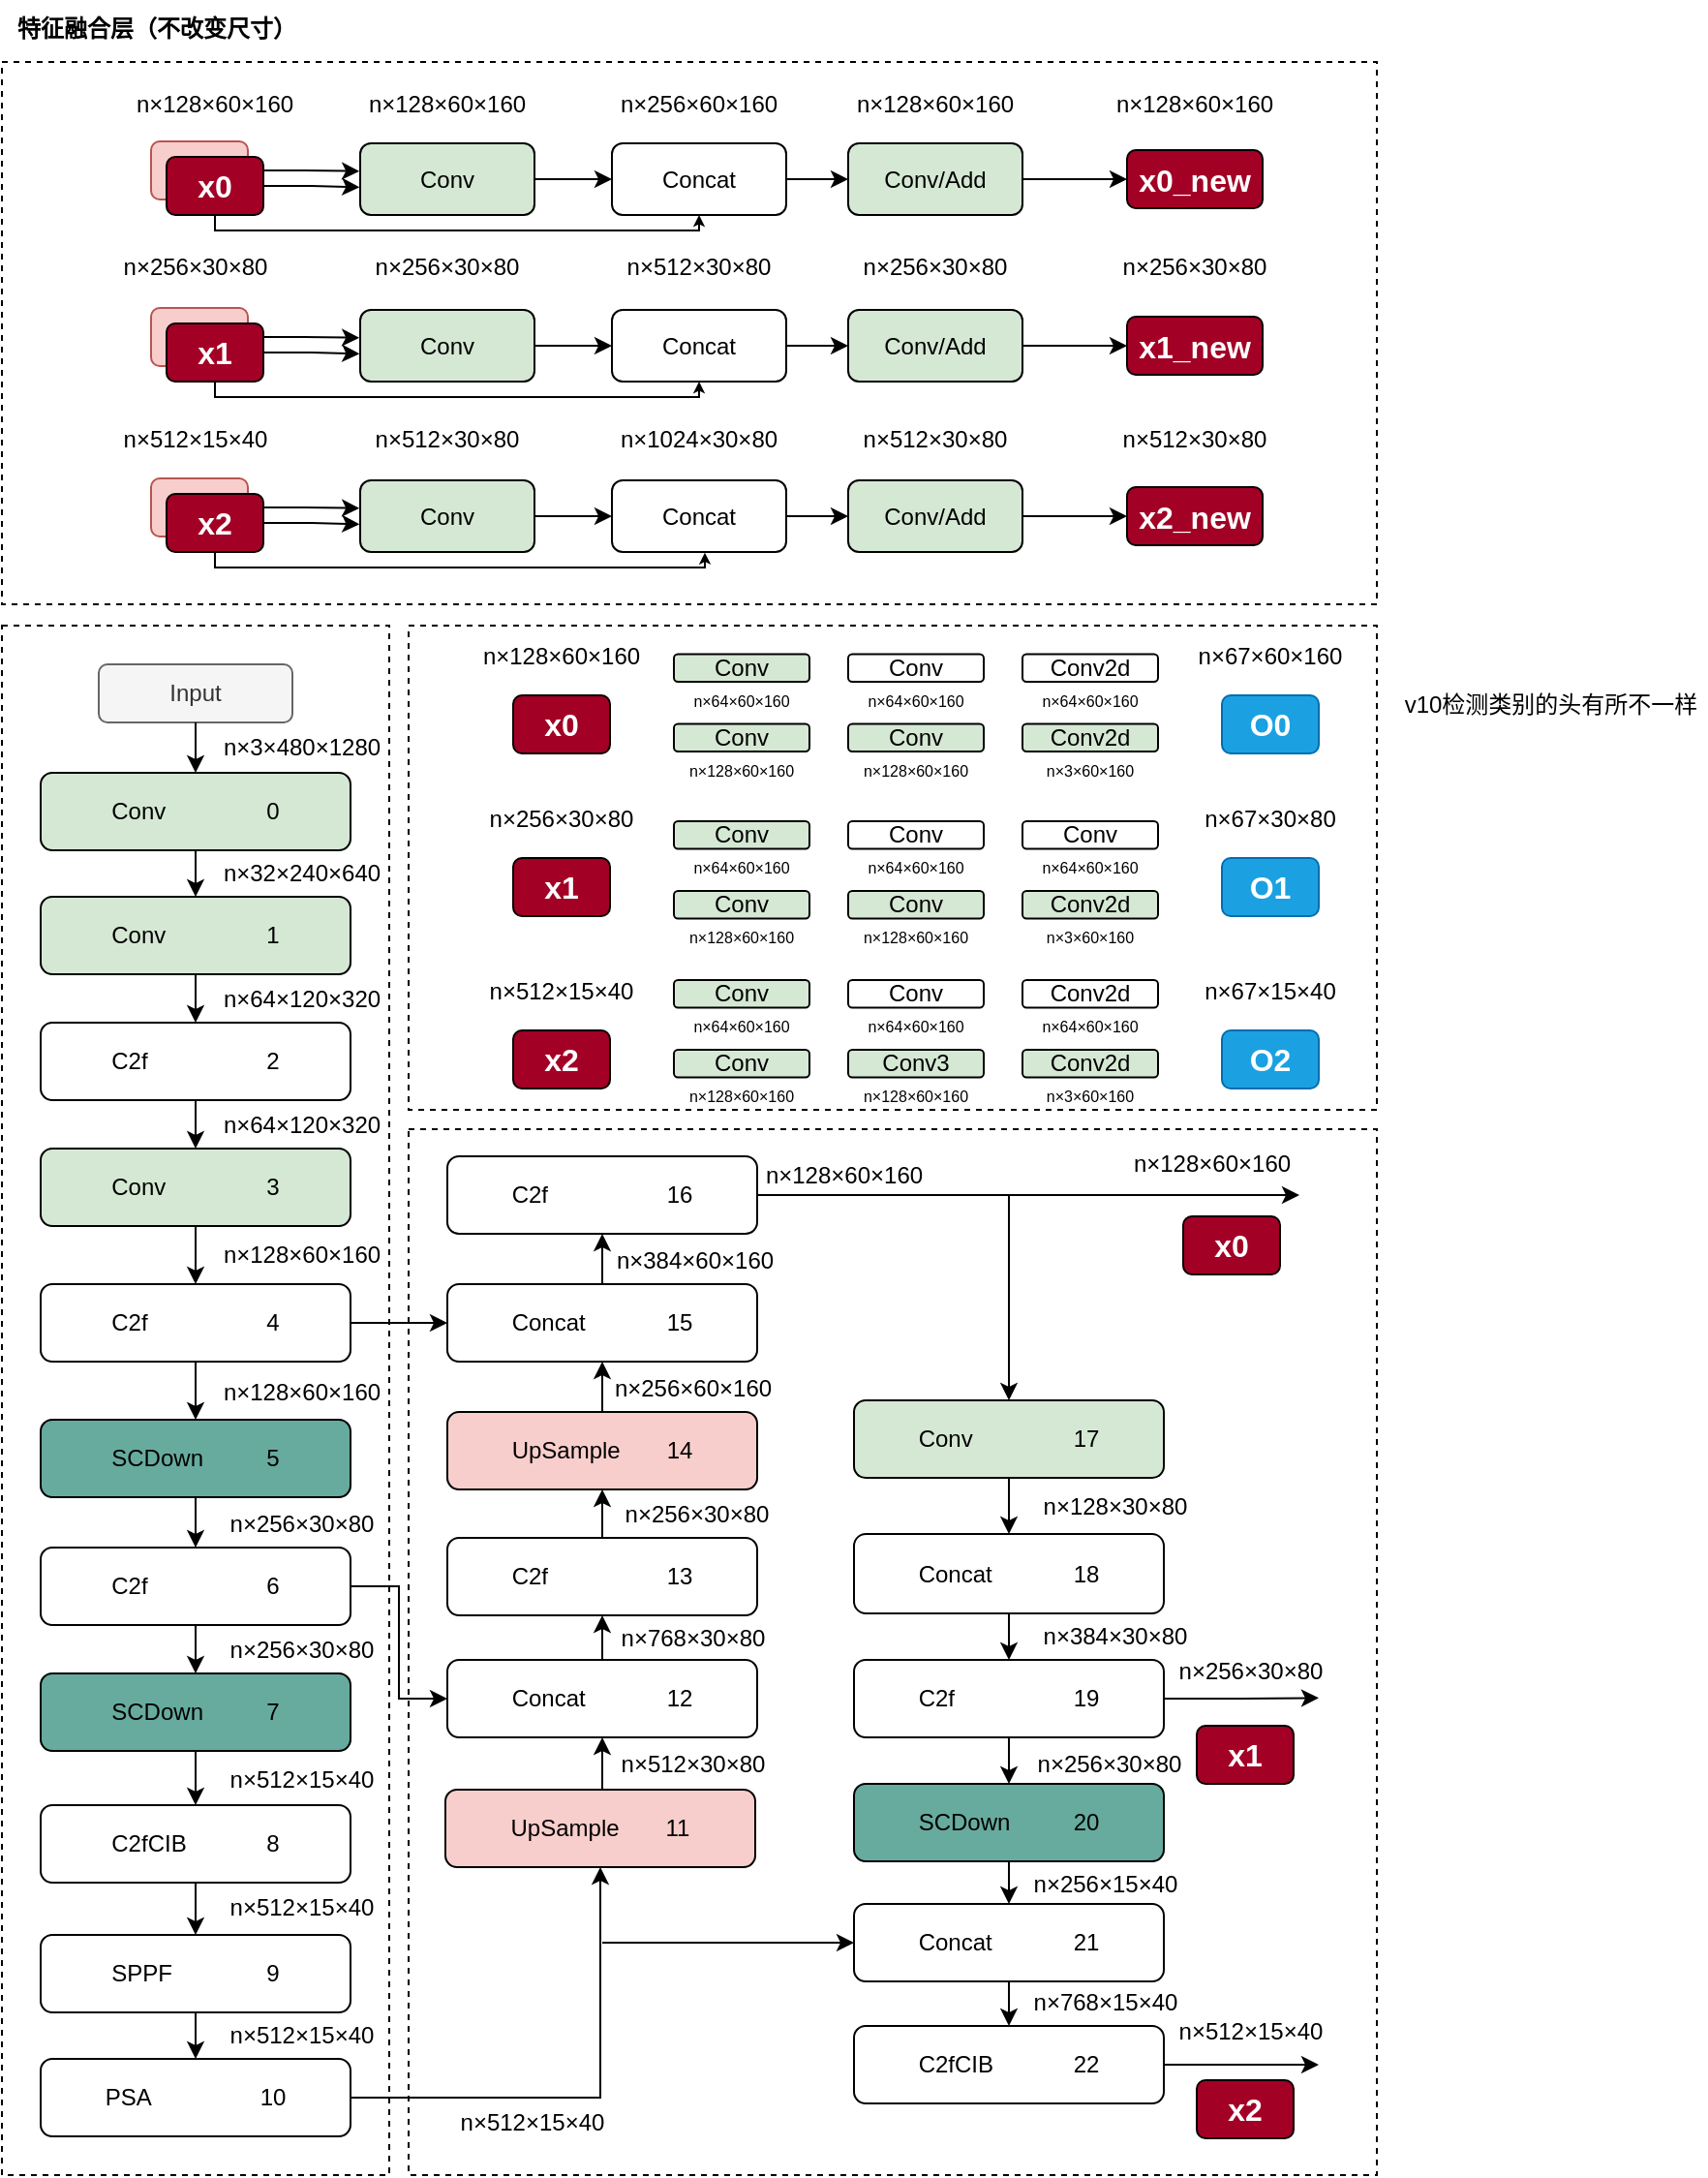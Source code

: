 <mxfile version="24.7.1" type="github">
  <diagram name="第 1 页" id="5r2KXyo5y4oEEhp4YL8M">
    <mxGraphModel dx="893" dy="874" grid="1" gridSize="10" guides="1" tooltips="1" connect="1" arrows="1" fold="1" page="0" pageScale="1" pageWidth="827" pageHeight="1169" math="0" shadow="0">
      <root>
        <mxCell id="0" />
        <mxCell id="1" parent="0" />
        <mxCell id="UFTgc7erwkiUBQOWYtQ9-176" value="" style="rounded=0;whiteSpace=wrap;html=1;dashed=1;movable=0;resizable=0;rotatable=0;deletable=0;editable=0;locked=1;connectable=0;" vertex="1" parent="1">
          <mxGeometry x="30" y="-221" width="710" height="280" as="geometry" />
        </mxCell>
        <mxCell id="UFTgc7erwkiUBQOWYtQ9-164" value="" style="rounded=0;whiteSpace=wrap;html=1;dashed=1;movable=1;resizable=1;rotatable=1;deletable=1;editable=1;locked=0;connectable=1;" vertex="1" parent="1">
          <mxGeometry x="240" y="330" width="500" height="540" as="geometry" />
        </mxCell>
        <mxCell id="UFTgc7erwkiUBQOWYtQ9-163" value="" style="rounded=0;whiteSpace=wrap;html=1;dashed=1;movable=1;resizable=1;rotatable=1;deletable=1;editable=1;locked=0;connectable=1;" vertex="1" parent="1">
          <mxGeometry x="30" y="70" width="200" height="800" as="geometry" />
        </mxCell>
        <mxCell id="UFTgc7erwkiUBQOWYtQ9-107" value="" style="rounded=0;whiteSpace=wrap;html=1;dashed=1;movable=1;resizable=1;rotatable=1;deletable=1;editable=1;locked=0;connectable=1;" vertex="1" parent="1">
          <mxGeometry x="240" y="70" width="500" height="250" as="geometry" />
        </mxCell>
        <mxCell id="UFTgc7erwkiUBQOWYtQ9-1" value="Conv&lt;span style=&quot;white-space: pre;&quot;&gt;&#x9;&lt;/span&gt;&lt;span style=&quot;white-space: pre;&quot;&gt;&#x9;&lt;/span&gt;0" style="rounded=1;whiteSpace=wrap;html=1;fillColor=#d5e8d4;strokeColor=#000000;fontFamily=Helvetica;" vertex="1" parent="1">
          <mxGeometry x="50" y="146" width="160" height="40" as="geometry" />
        </mxCell>
        <mxCell id="UFTgc7erwkiUBQOWYtQ9-2" value="Conv&lt;span style=&quot;white-space: pre;&quot;&gt;&#x9;&lt;/span&gt;&lt;span style=&quot;white-space: pre;&quot;&gt;&#x9;&lt;/span&gt;1" style="rounded=1;whiteSpace=wrap;html=1;fillColor=#d5e8d4;strokeColor=#000000;fontFamily=Helvetica;" vertex="1" parent="1">
          <mxGeometry x="50" y="210" width="160" height="40" as="geometry" />
        </mxCell>
        <mxCell id="UFTgc7erwkiUBQOWYtQ9-3" value="C2f&lt;span style=&quot;white-space: pre;&quot;&gt;&#x9;&lt;/span&gt;&lt;span style=&quot;white-space: pre;&quot;&gt;&#x9;&lt;/span&gt;&lt;span style=&quot;white-space: pre;&quot;&gt;&#x9;&lt;/span&gt;2" style="rounded=1;whiteSpace=wrap;html=1;fontFamily=Helvetica;" vertex="1" parent="1">
          <mxGeometry x="50" y="275" width="160" height="40" as="geometry" />
        </mxCell>
        <mxCell id="UFTgc7erwkiUBQOWYtQ9-4" value="" style="endArrow=classic;html=1;rounded=0;exitX=0.5;exitY=1;exitDx=0;exitDy=0;entryX=0.5;entryY=0;entryDx=0;entryDy=0;fontFamily=Helvetica;" edge="1" parent="1" source="UFTgc7erwkiUBQOWYtQ9-1" target="UFTgc7erwkiUBQOWYtQ9-2">
          <mxGeometry width="50" height="50" relative="1" as="geometry">
            <mxPoint x="300" y="280" as="sourcePoint" />
            <mxPoint x="350" y="230" as="targetPoint" />
          </mxGeometry>
        </mxCell>
        <mxCell id="UFTgc7erwkiUBQOWYtQ9-5" value="" style="endArrow=classic;html=1;rounded=0;exitX=0.5;exitY=1;exitDx=0;exitDy=0;entryX=0.5;entryY=0;entryDx=0;entryDy=0;fontFamily=Helvetica;" edge="1" parent="1" source="UFTgc7erwkiUBQOWYtQ9-2" target="UFTgc7erwkiUBQOWYtQ9-3">
          <mxGeometry width="50" height="50" relative="1" as="geometry">
            <mxPoint x="129.76" y="280" as="sourcePoint" />
            <mxPoint x="150" y="300" as="targetPoint" />
          </mxGeometry>
        </mxCell>
        <mxCell id="UFTgc7erwkiUBQOWYtQ9-7" value="n×32×240×640" style="text;html=1;align=center;verticalAlign=middle;whiteSpace=wrap;rounded=0;fontFamily=Helvetica;" vertex="1" parent="1">
          <mxGeometry x="140" y="188" width="90" height="20" as="geometry" />
        </mxCell>
        <mxCell id="UFTgc7erwkiUBQOWYtQ9-8" value="n×64×120×320" style="text;html=1;align=center;verticalAlign=middle;whiteSpace=wrap;rounded=0;fontFamily=Helvetica;" vertex="1" parent="1">
          <mxGeometry x="140" y="253" width="90" height="20" as="geometry" />
        </mxCell>
        <mxCell id="UFTgc7erwkiUBQOWYtQ9-9" value="n×3×480×1280" style="text;html=1;align=center;verticalAlign=middle;whiteSpace=wrap;rounded=0;fontFamily=Helvetica;" vertex="1" parent="1">
          <mxGeometry x="140" y="123" width="90" height="20" as="geometry" />
        </mxCell>
        <mxCell id="UFTgc7erwkiUBQOWYtQ9-10" value="Input" style="rounded=1;whiteSpace=wrap;html=1;fontFamily=Helvetica;fillColor=#f5f5f5;fontColor=#333333;strokeColor=#666666;" vertex="1" parent="1">
          <mxGeometry x="80" y="90" width="100" height="30" as="geometry" />
        </mxCell>
        <mxCell id="UFTgc7erwkiUBQOWYtQ9-11" value="" style="endArrow=classic;html=1;rounded=0;exitX=0.5;exitY=1;exitDx=0;exitDy=0;entryX=0.5;entryY=0;entryDx=0;entryDy=0;fontFamily=Helvetica;" edge="1" parent="1" source="UFTgc7erwkiUBQOWYtQ9-10" target="UFTgc7erwkiUBQOWYtQ9-1">
          <mxGeometry width="50" height="50" relative="1" as="geometry">
            <mxPoint x="49.43" y="100" as="sourcePoint" />
            <mxPoint x="49.43" y="140" as="targetPoint" />
          </mxGeometry>
        </mxCell>
        <mxCell id="UFTgc7erwkiUBQOWYtQ9-20" value="" style="edgeStyle=orthogonalEdgeStyle;rounded=0;orthogonalLoop=1;jettySize=auto;html=1;fontFamily=Helvetica;" edge="1" parent="1" source="UFTgc7erwkiUBQOWYtQ9-12" target="UFTgc7erwkiUBQOWYtQ9-19">
          <mxGeometry relative="1" as="geometry" />
        </mxCell>
        <mxCell id="UFTgc7erwkiUBQOWYtQ9-12" value="Conv&lt;span style=&quot;white-space: pre;&quot;&gt;&#x9;&lt;/span&gt;&lt;span style=&quot;white-space: pre;&quot;&gt;&#x9;&lt;/span&gt;3" style="rounded=1;whiteSpace=wrap;html=1;fillColor=#d5e8d4;strokeColor=#000000;fontFamily=Helvetica;" vertex="1" parent="1">
          <mxGeometry x="50" y="340" width="160" height="40" as="geometry" />
        </mxCell>
        <mxCell id="UFTgc7erwkiUBQOWYtQ9-13" value="" style="endArrow=classic;html=1;rounded=0;exitX=0.5;exitY=1;exitDx=0;exitDy=0;entryX=0.5;entryY=0;entryDx=0;entryDy=0;fontFamily=Helvetica;" edge="1" parent="1" source="UFTgc7erwkiUBQOWYtQ9-3" target="UFTgc7erwkiUBQOWYtQ9-12">
          <mxGeometry width="50" height="50" relative="1" as="geometry">
            <mxPoint x="129.71" y="340" as="sourcePoint" />
            <mxPoint x="130" y="370" as="targetPoint" />
          </mxGeometry>
        </mxCell>
        <mxCell id="UFTgc7erwkiUBQOWYtQ9-14" value="n×64×120×320" style="text;html=1;align=center;verticalAlign=middle;whiteSpace=wrap;rounded=0;fontFamily=Helvetica;" vertex="1" parent="1">
          <mxGeometry x="140" y="318" width="90" height="20" as="geometry" />
        </mxCell>
        <mxCell id="UFTgc7erwkiUBQOWYtQ9-22" value="" style="edgeStyle=orthogonalEdgeStyle;rounded=0;orthogonalLoop=1;jettySize=auto;html=1;fontFamily=Helvetica;" edge="1" parent="1" source="UFTgc7erwkiUBQOWYtQ9-19" target="UFTgc7erwkiUBQOWYtQ9-21">
          <mxGeometry relative="1" as="geometry" />
        </mxCell>
        <mxCell id="UFTgc7erwkiUBQOWYtQ9-60" style="edgeStyle=orthogonalEdgeStyle;rounded=0;orthogonalLoop=1;jettySize=auto;html=1;exitX=1;exitY=0.5;exitDx=0;exitDy=0;entryX=0;entryY=0.5;entryDx=0;entryDy=0;" edge="1" parent="1" source="UFTgc7erwkiUBQOWYtQ9-19" target="UFTgc7erwkiUBQOWYtQ9-48">
          <mxGeometry relative="1" as="geometry" />
        </mxCell>
        <mxCell id="UFTgc7erwkiUBQOWYtQ9-19" value="C2f&lt;span style=&quot;white-space: pre;&quot;&gt;&#x9;&lt;/span&gt;&lt;span style=&quot;white-space: pre;&quot;&gt;&#x9;&lt;/span&gt;&lt;span style=&quot;white-space: pre;&quot;&gt;&#x9;&lt;/span&gt;4" style="rounded=1;whiteSpace=wrap;html=1;fontFamily=Helvetica;" vertex="1" parent="1">
          <mxGeometry x="50" y="410" width="160" height="40" as="geometry" />
        </mxCell>
        <mxCell id="UFTgc7erwkiUBQOWYtQ9-24" value="" style="edgeStyle=orthogonalEdgeStyle;rounded=0;orthogonalLoop=1;jettySize=auto;html=1;fontFamily=Helvetica;" edge="1" parent="1" source="UFTgc7erwkiUBQOWYtQ9-21" target="UFTgc7erwkiUBQOWYtQ9-23">
          <mxGeometry relative="1" as="geometry" />
        </mxCell>
        <mxCell id="UFTgc7erwkiUBQOWYtQ9-21" value="SCDown&lt;span style=&quot;white-space: pre;&quot;&gt;&#x9;&lt;/span&gt;&lt;span style=&quot;white-space: pre;&quot;&gt;&#x9;&lt;/span&gt;5" style="rounded=1;whiteSpace=wrap;html=1;fillColor=#67AB9F;strokeColor=#000000;fontFamily=Helvetica;" vertex="1" parent="1">
          <mxGeometry x="50" y="480" width="160" height="40" as="geometry" />
        </mxCell>
        <mxCell id="UFTgc7erwkiUBQOWYtQ9-29" value="" style="edgeStyle=orthogonalEdgeStyle;rounded=0;orthogonalLoop=1;jettySize=auto;html=1;fontFamily=Helvetica;" edge="1" parent="1" source="UFTgc7erwkiUBQOWYtQ9-23" target="UFTgc7erwkiUBQOWYtQ9-28">
          <mxGeometry relative="1" as="geometry" />
        </mxCell>
        <mxCell id="UFTgc7erwkiUBQOWYtQ9-84" style="edgeStyle=orthogonalEdgeStyle;rounded=0;orthogonalLoop=1;jettySize=auto;html=1;exitX=1;exitY=0.5;exitDx=0;exitDy=0;entryX=0;entryY=0.5;entryDx=0;entryDy=0;" edge="1" parent="1" source="UFTgc7erwkiUBQOWYtQ9-23" target="UFTgc7erwkiUBQOWYtQ9-45">
          <mxGeometry relative="1" as="geometry" />
        </mxCell>
        <mxCell id="UFTgc7erwkiUBQOWYtQ9-23" value="C2f&lt;span style=&quot;white-space: pre;&quot;&gt;&#x9;&lt;/span&gt;&lt;span style=&quot;white-space: pre;&quot;&gt;&#x9;&lt;/span&gt;&lt;span style=&quot;white-space: pre;&quot;&gt;&#x9;&lt;/span&gt;6" style="rounded=1;whiteSpace=wrap;html=1;fontFamily=Helvetica;" vertex="1" parent="1">
          <mxGeometry x="50" y="546" width="160" height="40" as="geometry" />
        </mxCell>
        <mxCell id="UFTgc7erwkiUBQOWYtQ9-25" value="n×128×60×160" style="text;html=1;align=center;verticalAlign=middle;whiteSpace=wrap;rounded=0;fontFamily=Helvetica;" vertex="1" parent="1">
          <mxGeometry x="140" y="385" width="90" height="20" as="geometry" />
        </mxCell>
        <mxCell id="UFTgc7erwkiUBQOWYtQ9-26" value="n×128×60×160" style="text;html=1;align=center;verticalAlign=middle;whiteSpace=wrap;rounded=0;fontFamily=Helvetica;" vertex="1" parent="1">
          <mxGeometry x="140" y="456" width="90" height="20" as="geometry" />
        </mxCell>
        <mxCell id="UFTgc7erwkiUBQOWYtQ9-27" value="n×256×30×80" style="text;html=1;align=center;verticalAlign=middle;whiteSpace=wrap;rounded=0;fontFamily=Helvetica;" vertex="1" parent="1">
          <mxGeometry x="140" y="524" width="90" height="20" as="geometry" />
        </mxCell>
        <mxCell id="UFTgc7erwkiUBQOWYtQ9-31" value="" style="edgeStyle=orthogonalEdgeStyle;rounded=0;orthogonalLoop=1;jettySize=auto;html=1;fontFamily=Helvetica;" edge="1" parent="1" source="UFTgc7erwkiUBQOWYtQ9-28" target="UFTgc7erwkiUBQOWYtQ9-30">
          <mxGeometry relative="1" as="geometry" />
        </mxCell>
        <mxCell id="UFTgc7erwkiUBQOWYtQ9-28" value="SCDown&lt;span style=&quot;white-space: pre;&quot;&gt;&#x9;&lt;/span&gt;&lt;span style=&quot;white-space: pre;&quot;&gt;&#x9;&lt;/span&gt;7" style="rounded=1;whiteSpace=wrap;html=1;fontFamily=Helvetica;fillColor=#67AB9F;strokeColor=#000000;" vertex="1" parent="1">
          <mxGeometry x="50" y="611" width="160" height="40" as="geometry" />
        </mxCell>
        <mxCell id="UFTgc7erwkiUBQOWYtQ9-33" value="" style="edgeStyle=orthogonalEdgeStyle;rounded=0;orthogonalLoop=1;jettySize=auto;html=1;fontFamily=Helvetica;" edge="1" parent="1" source="UFTgc7erwkiUBQOWYtQ9-30" target="UFTgc7erwkiUBQOWYtQ9-32">
          <mxGeometry relative="1" as="geometry" />
        </mxCell>
        <mxCell id="UFTgc7erwkiUBQOWYtQ9-30" value="C2fCIB&lt;span style=&quot;white-space: pre;&quot;&gt;&#x9;&lt;/span&gt;&lt;span style=&quot;white-space: pre;&quot;&gt;&#x9;&lt;/span&gt;8" style="rounded=1;whiteSpace=wrap;html=1;fontFamily=Helvetica;" vertex="1" parent="1">
          <mxGeometry x="50" y="679" width="160" height="40" as="geometry" />
        </mxCell>
        <mxCell id="UFTgc7erwkiUBQOWYtQ9-38" value="" style="edgeStyle=orthogonalEdgeStyle;rounded=0;orthogonalLoop=1;jettySize=auto;html=1;" edge="1" parent="1" source="UFTgc7erwkiUBQOWYtQ9-32" target="UFTgc7erwkiUBQOWYtQ9-37">
          <mxGeometry relative="1" as="geometry" />
        </mxCell>
        <mxCell id="UFTgc7erwkiUBQOWYtQ9-32" value="SPPF&lt;span style=&quot;white-space: pre;&quot;&gt;&#x9;&lt;/span&gt;&lt;span style=&quot;white-space: pre;&quot;&gt;&#x9;&lt;/span&gt;9" style="rounded=1;whiteSpace=wrap;html=1;fontFamily=Helvetica;" vertex="1" parent="1">
          <mxGeometry x="50" y="746" width="160" height="40" as="geometry" />
        </mxCell>
        <mxCell id="UFTgc7erwkiUBQOWYtQ9-34" value="n×256×30×80" style="text;html=1;align=center;verticalAlign=middle;whiteSpace=wrap;rounded=0;fontFamily=Helvetica;" vertex="1" parent="1">
          <mxGeometry x="140" y="589" width="90" height="20" as="geometry" />
        </mxCell>
        <mxCell id="UFTgc7erwkiUBQOWYtQ9-35" value="n×512×15×40" style="text;html=1;align=center;verticalAlign=middle;whiteSpace=wrap;rounded=0;fontFamily=Helvetica;" vertex="1" parent="1">
          <mxGeometry x="140" y="656" width="90" height="20" as="geometry" />
        </mxCell>
        <mxCell id="UFTgc7erwkiUBQOWYtQ9-36" value="n×512×15×40" style="text;html=1;align=center;verticalAlign=middle;whiteSpace=wrap;rounded=0;fontFamily=Helvetica;" vertex="1" parent="1">
          <mxGeometry x="140" y="722" width="90" height="20" as="geometry" />
        </mxCell>
        <mxCell id="UFTgc7erwkiUBQOWYtQ9-82" style="edgeStyle=orthogonalEdgeStyle;rounded=0;orthogonalLoop=1;jettySize=auto;html=1;exitX=1;exitY=0.5;exitDx=0;exitDy=0;entryX=0.5;entryY=1;entryDx=0;entryDy=0;" edge="1" parent="1" source="UFTgc7erwkiUBQOWYtQ9-37" target="UFTgc7erwkiUBQOWYtQ9-42">
          <mxGeometry relative="1" as="geometry" />
        </mxCell>
        <mxCell id="UFTgc7erwkiUBQOWYtQ9-37" value="PSA&lt;span style=&quot;white-space: pre;&quot;&gt;&#x9;&lt;/span&gt;&lt;span style=&quot;white-space: pre;&quot;&gt;&#x9;&lt;/span&gt;&lt;span style=&quot;white-space: pre;&quot;&gt;&#x9;&lt;/span&gt;10" style="rounded=1;whiteSpace=wrap;html=1;fontFamily=Helvetica;" vertex="1" parent="1">
          <mxGeometry x="50" y="810" width="160" height="40" as="geometry" />
        </mxCell>
        <mxCell id="UFTgc7erwkiUBQOWYtQ9-40" value="n×512×15×40" style="text;html=1;align=center;verticalAlign=middle;whiteSpace=wrap;rounded=0;fontFamily=Helvetica;" vertex="1" parent="1">
          <mxGeometry x="140" y="788" width="90" height="20" as="geometry" />
        </mxCell>
        <mxCell id="UFTgc7erwkiUBQOWYtQ9-41" value="n×512×15×40" style="text;html=1;align=center;verticalAlign=middle;whiteSpace=wrap;rounded=0;fontFamily=Helvetica;" vertex="1" parent="1">
          <mxGeometry x="259" y="833" width="90" height="20" as="geometry" />
        </mxCell>
        <mxCell id="UFTgc7erwkiUBQOWYtQ9-51" style="edgeStyle=orthogonalEdgeStyle;rounded=0;orthogonalLoop=1;jettySize=auto;html=1;exitX=0.5;exitY=0;exitDx=0;exitDy=0;entryX=0.5;entryY=1;entryDx=0;entryDy=0;" edge="1" parent="1" source="UFTgc7erwkiUBQOWYtQ9-42" target="UFTgc7erwkiUBQOWYtQ9-45">
          <mxGeometry relative="1" as="geometry" />
        </mxCell>
        <mxCell id="UFTgc7erwkiUBQOWYtQ9-42" value="UpSample&lt;span style=&quot;white-space: pre;&quot;&gt;&#x9;&lt;/span&gt;11" style="rounded=1;whiteSpace=wrap;html=1;fontFamily=Helvetica;fillColor=#f8cecc;strokeColor=#000000;" vertex="1" parent="1">
          <mxGeometry x="259" y="671" width="160" height="40" as="geometry" />
        </mxCell>
        <mxCell id="UFTgc7erwkiUBQOWYtQ9-54" style="edgeStyle=orthogonalEdgeStyle;rounded=0;orthogonalLoop=1;jettySize=auto;html=1;exitX=0.5;exitY=0;exitDx=0;exitDy=0;entryX=0.5;entryY=1;entryDx=0;entryDy=0;" edge="1" parent="1" source="UFTgc7erwkiUBQOWYtQ9-44" target="UFTgc7erwkiUBQOWYtQ9-46">
          <mxGeometry relative="1" as="geometry" />
        </mxCell>
        <mxCell id="UFTgc7erwkiUBQOWYtQ9-44" value="&lt;span style=&quot;white-space: pre;&quot;&gt;&lt;span style=&quot;white-space: pre;&quot;&gt;C&lt;/span&gt;2f&lt;span style=&quot;white-space: pre;&quot;&gt;&#x9;&lt;/span&gt;&lt;span style=&quot;white-space: pre;&quot;&gt;&#x9;&lt;/span&gt;&#x9;&lt;/span&gt;13" style="rounded=1;whiteSpace=wrap;html=1;fontFamily=Helvetica;" vertex="1" parent="1">
          <mxGeometry x="260" y="541" width="160" height="40" as="geometry" />
        </mxCell>
        <mxCell id="UFTgc7erwkiUBQOWYtQ9-52" style="edgeStyle=orthogonalEdgeStyle;rounded=0;orthogonalLoop=1;jettySize=auto;html=1;exitX=0.5;exitY=0;exitDx=0;exitDy=0;entryX=0.5;entryY=1;entryDx=0;entryDy=0;" edge="1" parent="1" source="UFTgc7erwkiUBQOWYtQ9-45" target="UFTgc7erwkiUBQOWYtQ9-44">
          <mxGeometry relative="1" as="geometry" />
        </mxCell>
        <mxCell id="UFTgc7erwkiUBQOWYtQ9-45" value="Concat&lt;span style=&quot;white-space: pre;&quot;&gt;&#x9;&lt;/span&gt;&lt;span style=&quot;white-space: pre;&quot;&gt;&#x9;&lt;/span&gt;12" style="rounded=1;whiteSpace=wrap;html=1;fontFamily=Helvetica;" vertex="1" parent="1">
          <mxGeometry x="260" y="604" width="160" height="40" as="geometry" />
        </mxCell>
        <mxCell id="UFTgc7erwkiUBQOWYtQ9-49" style="edgeStyle=orthogonalEdgeStyle;rounded=0;orthogonalLoop=1;jettySize=auto;html=1;exitX=0.5;exitY=0;exitDx=0;exitDy=0;entryX=0.5;entryY=1;entryDx=0;entryDy=0;" edge="1" parent="1" source="UFTgc7erwkiUBQOWYtQ9-46" target="UFTgc7erwkiUBQOWYtQ9-48">
          <mxGeometry relative="1" as="geometry" />
        </mxCell>
        <mxCell id="UFTgc7erwkiUBQOWYtQ9-46" value="UpSample&lt;span style=&quot;white-space: pre;&quot;&gt;&#x9;&lt;/span&gt;14" style="rounded=1;whiteSpace=wrap;html=1;fontFamily=Helvetica;fillColor=#f8cecc;strokeColor=#000000;" vertex="1" parent="1">
          <mxGeometry x="260" y="476" width="160" height="40" as="geometry" />
        </mxCell>
        <mxCell id="UFTgc7erwkiUBQOWYtQ9-85" style="edgeStyle=orthogonalEdgeStyle;rounded=0;orthogonalLoop=1;jettySize=auto;html=1;exitX=1;exitY=0.5;exitDx=0;exitDy=0;entryX=0.5;entryY=0;entryDx=0;entryDy=0;" edge="1" parent="1" source="UFTgc7erwkiUBQOWYtQ9-47" target="UFTgc7erwkiUBQOWYtQ9-65">
          <mxGeometry relative="1" as="geometry" />
        </mxCell>
        <mxCell id="UFTgc7erwkiUBQOWYtQ9-166" style="edgeStyle=orthogonalEdgeStyle;rounded=0;orthogonalLoop=1;jettySize=auto;html=1;exitX=1;exitY=0.5;exitDx=0;exitDy=0;" edge="1" parent="1" source="UFTgc7erwkiUBQOWYtQ9-47">
          <mxGeometry relative="1" as="geometry">
            <mxPoint x="700" y="364" as="targetPoint" />
          </mxGeometry>
        </mxCell>
        <mxCell id="UFTgc7erwkiUBQOWYtQ9-47" value="&lt;span style=&quot;white-space: pre;&quot;&gt;&lt;span style=&quot;white-space: pre;&quot;&gt;C&lt;/span&gt;2f&lt;span style=&quot;white-space: pre;&quot;&gt;&#x9;&lt;/span&gt;&lt;span style=&quot;white-space: pre;&quot;&gt;&#x9;&lt;/span&gt;&#x9;&lt;/span&gt;16" style="rounded=1;whiteSpace=wrap;html=1;fontFamily=Helvetica;" vertex="1" parent="1">
          <mxGeometry x="260" y="344" width="160" height="40" as="geometry" />
        </mxCell>
        <mxCell id="UFTgc7erwkiUBQOWYtQ9-50" style="edgeStyle=orthogonalEdgeStyle;rounded=0;orthogonalLoop=1;jettySize=auto;html=1;exitX=0.5;exitY=0;exitDx=0;exitDy=0;entryX=0.5;entryY=1;entryDx=0;entryDy=0;" edge="1" parent="1" target="UFTgc7erwkiUBQOWYtQ9-47">
          <mxGeometry relative="1" as="geometry">
            <mxPoint x="340" y="418" as="sourcePoint" />
          </mxGeometry>
        </mxCell>
        <mxCell id="UFTgc7erwkiUBQOWYtQ9-48" value="Concat&lt;span style=&quot;white-space: pre;&quot;&gt;&#x9;&lt;/span&gt;&lt;span style=&quot;white-space: pre;&quot;&gt;&#x9;&lt;/span&gt;15" style="rounded=1;whiteSpace=wrap;html=1;fontFamily=Helvetica;" vertex="1" parent="1">
          <mxGeometry x="260" y="410" width="160" height="40" as="geometry" />
        </mxCell>
        <mxCell id="UFTgc7erwkiUBQOWYtQ9-55" value="n×512×30×80" style="text;html=1;align=center;verticalAlign=middle;whiteSpace=wrap;rounded=0;fontFamily=Helvetica;" vertex="1" parent="1">
          <mxGeometry x="342" y="648" width="90" height="20" as="geometry" />
        </mxCell>
        <mxCell id="UFTgc7erwkiUBQOWYtQ9-56" value="n×768×30×80" style="text;html=1;align=center;verticalAlign=middle;whiteSpace=wrap;rounded=0;fontFamily=Helvetica;" vertex="1" parent="1">
          <mxGeometry x="342" y="583" width="90" height="20" as="geometry" />
        </mxCell>
        <mxCell id="UFTgc7erwkiUBQOWYtQ9-57" value="n×256×30×80" style="text;html=1;align=center;verticalAlign=middle;whiteSpace=wrap;rounded=0;fontFamily=Helvetica;" vertex="1" parent="1">
          <mxGeometry x="344" y="519" width="90" height="20" as="geometry" />
        </mxCell>
        <mxCell id="UFTgc7erwkiUBQOWYtQ9-58" value="n×256×60×160" style="text;html=1;align=center;verticalAlign=middle;whiteSpace=wrap;rounded=0;fontFamily=Helvetica;" vertex="1" parent="1">
          <mxGeometry x="342" y="454" width="90" height="20" as="geometry" />
        </mxCell>
        <mxCell id="UFTgc7erwkiUBQOWYtQ9-59" value="n×384×60×160" style="text;html=1;align=center;verticalAlign=middle;whiteSpace=wrap;rounded=0;fontFamily=Helvetica;" vertex="1" parent="1">
          <mxGeometry x="343" y="388" width="90" height="20" as="geometry" />
        </mxCell>
        <mxCell id="UFTgc7erwkiUBQOWYtQ9-61" value="n×128×60×160" style="text;html=1;align=center;verticalAlign=middle;whiteSpace=wrap;rounded=0;fontFamily=Helvetica;" vertex="1" parent="1">
          <mxGeometry x="420" y="344" width="90" height="20" as="geometry" />
        </mxCell>
        <mxCell id="UFTgc7erwkiUBQOWYtQ9-75" style="edgeStyle=orthogonalEdgeStyle;rounded=0;orthogonalLoop=1;jettySize=auto;html=1;exitX=0.5;exitY=1;exitDx=0;exitDy=0;entryX=0.5;entryY=0;entryDx=0;entryDy=0;" edge="1" parent="1" source="UFTgc7erwkiUBQOWYtQ9-64" target="UFTgc7erwkiUBQOWYtQ9-68">
          <mxGeometry relative="1" as="geometry" />
        </mxCell>
        <mxCell id="UFTgc7erwkiUBQOWYtQ9-167" style="edgeStyle=orthogonalEdgeStyle;rounded=0;orthogonalLoop=1;jettySize=auto;html=1;exitX=1;exitY=0.5;exitDx=0;exitDy=0;" edge="1" parent="1" source="UFTgc7erwkiUBQOWYtQ9-64">
          <mxGeometry relative="1" as="geometry">
            <mxPoint x="710" y="623.667" as="targetPoint" />
          </mxGeometry>
        </mxCell>
        <mxCell id="UFTgc7erwkiUBQOWYtQ9-64" value="C2f&lt;span style=&quot;white-space: pre;&quot;&gt;&#x9;&lt;span style=&quot;white-space: pre;&quot;&gt;&#x9;&lt;/span&gt;&lt;/span&gt;&lt;span style=&quot;white-space: pre;&quot;&gt;&#x9;&lt;/span&gt;19" style="rounded=1;whiteSpace=wrap;html=1;fontFamily=Helvetica;" vertex="1" parent="1">
          <mxGeometry x="470" y="604" width="160" height="40" as="geometry" />
        </mxCell>
        <mxCell id="UFTgc7erwkiUBQOWYtQ9-71" style="edgeStyle=orthogonalEdgeStyle;rounded=0;orthogonalLoop=1;jettySize=auto;html=1;exitX=0.5;exitY=1;exitDx=0;exitDy=0;entryX=0.5;entryY=0;entryDx=0;entryDy=0;" edge="1" parent="1" source="UFTgc7erwkiUBQOWYtQ9-65" target="UFTgc7erwkiUBQOWYtQ9-66">
          <mxGeometry relative="1" as="geometry" />
        </mxCell>
        <mxCell id="UFTgc7erwkiUBQOWYtQ9-65" value="&lt;span style=&quot;white-space: pre;&quot;&gt;&lt;span style=&quot;white-space: pre;&quot;&gt;Conv&lt;/span&gt;&lt;span style=&quot;white-space: pre;&quot;&gt;&#x9;&lt;/span&gt;&#x9;&lt;/span&gt;17" style="rounded=1;whiteSpace=wrap;html=1;fontFamily=Helvetica;fillColor=#d5e8d4;strokeColor=#000000;" vertex="1" parent="1">
          <mxGeometry x="470" y="470" width="160" height="40" as="geometry" />
        </mxCell>
        <mxCell id="UFTgc7erwkiUBQOWYtQ9-73" style="edgeStyle=orthogonalEdgeStyle;rounded=0;orthogonalLoop=1;jettySize=auto;html=1;exitX=0.5;exitY=1;exitDx=0;exitDy=0;entryX=0.5;entryY=0;entryDx=0;entryDy=0;" edge="1" parent="1" source="UFTgc7erwkiUBQOWYtQ9-66" target="UFTgc7erwkiUBQOWYtQ9-64">
          <mxGeometry relative="1" as="geometry" />
        </mxCell>
        <mxCell id="UFTgc7erwkiUBQOWYtQ9-66" value="Concat&lt;span style=&quot;white-space: pre;&quot;&gt;&#x9;&lt;/span&gt;&lt;span style=&quot;white-space: pre;&quot;&gt;&#x9;&lt;/span&gt;18" style="rounded=1;whiteSpace=wrap;html=1;fontFamily=Helvetica;" vertex="1" parent="1">
          <mxGeometry x="470" y="539" width="160" height="41" as="geometry" />
        </mxCell>
        <mxCell id="UFTgc7erwkiUBQOWYtQ9-90" style="edgeStyle=orthogonalEdgeStyle;rounded=0;orthogonalLoop=1;jettySize=auto;html=1;exitX=1;exitY=0.5;exitDx=0;exitDy=0;" edge="1" parent="1" source="UFTgc7erwkiUBQOWYtQ9-67">
          <mxGeometry relative="1" as="geometry">
            <mxPoint x="710" y="813" as="targetPoint" />
          </mxGeometry>
        </mxCell>
        <mxCell id="UFTgc7erwkiUBQOWYtQ9-67" value="C2fCIB&lt;span style=&quot;white-space: pre;&quot;&gt;&lt;span style=&quot;white-space: pre;&quot;&gt;&#x9;&lt;/span&gt;&lt;/span&gt;&lt;span style=&quot;white-space: pre;&quot;&gt;&#x9;&lt;/span&gt;22" style="rounded=1;whiteSpace=wrap;html=1;fontFamily=Helvetica;" vertex="1" parent="1">
          <mxGeometry x="470" y="793" width="160" height="40" as="geometry" />
        </mxCell>
        <mxCell id="UFTgc7erwkiUBQOWYtQ9-76" style="edgeStyle=orthogonalEdgeStyle;rounded=0;orthogonalLoop=1;jettySize=auto;html=1;exitX=0.5;exitY=1;exitDx=0;exitDy=0;entryX=0.5;entryY=0;entryDx=0;entryDy=0;" edge="1" parent="1" source="UFTgc7erwkiUBQOWYtQ9-68" target="UFTgc7erwkiUBQOWYtQ9-69">
          <mxGeometry relative="1" as="geometry" />
        </mxCell>
        <mxCell id="UFTgc7erwkiUBQOWYtQ9-68" value="&lt;span style=&quot;white-space: pre;&quot;&gt;&lt;span style=&quot;white-space: pre;&quot;&gt;SCDown&#x9;&lt;/span&gt;&#x9;20&lt;/span&gt;" style="rounded=1;whiteSpace=wrap;html=1;fontFamily=Helvetica;fillColor=#67AB9F;strokeColor=#000000;" vertex="1" parent="1">
          <mxGeometry x="470" y="668" width="160" height="40" as="geometry" />
        </mxCell>
        <mxCell id="UFTgc7erwkiUBQOWYtQ9-77" style="edgeStyle=orthogonalEdgeStyle;rounded=0;orthogonalLoop=1;jettySize=auto;html=1;exitX=0.5;exitY=1;exitDx=0;exitDy=0;entryX=0.5;entryY=0;entryDx=0;entryDy=0;" edge="1" parent="1" source="UFTgc7erwkiUBQOWYtQ9-69" target="UFTgc7erwkiUBQOWYtQ9-67">
          <mxGeometry relative="1" as="geometry" />
        </mxCell>
        <mxCell id="UFTgc7erwkiUBQOWYtQ9-69" value="Concat&lt;span style=&quot;white-space: pre;&quot;&gt;&#x9;&lt;/span&gt;&lt;span style=&quot;white-space: pre;&quot;&gt;&#x9;&lt;/span&gt;21" style="rounded=1;whiteSpace=wrap;html=1;fontFamily=Helvetica;" vertex="1" parent="1">
          <mxGeometry x="470" y="730" width="160" height="40" as="geometry" />
        </mxCell>
        <mxCell id="UFTgc7erwkiUBQOWYtQ9-72" value="n×128×30×80" style="text;html=1;align=center;verticalAlign=middle;whiteSpace=wrap;rounded=0;fontFamily=Helvetica;" vertex="1" parent="1">
          <mxGeometry x="560" y="515" width="90" height="20" as="geometry" />
        </mxCell>
        <mxCell id="UFTgc7erwkiUBQOWYtQ9-74" value="n×384×30×80" style="text;html=1;align=center;verticalAlign=middle;whiteSpace=wrap;rounded=0;fontFamily=Helvetica;" vertex="1" parent="1">
          <mxGeometry x="560" y="582" width="90" height="20" as="geometry" />
        </mxCell>
        <mxCell id="UFTgc7erwkiUBQOWYtQ9-79" value="n×256×30×80" style="text;html=1;align=center;verticalAlign=middle;whiteSpace=wrap;rounded=0;fontFamily=Helvetica;" vertex="1" parent="1">
          <mxGeometry x="557" y="648" width="90" height="20" as="geometry" />
        </mxCell>
        <mxCell id="UFTgc7erwkiUBQOWYtQ9-80" value="n×256×15×40" style="text;html=1;align=center;verticalAlign=middle;whiteSpace=wrap;rounded=0;fontFamily=Helvetica;" vertex="1" parent="1">
          <mxGeometry x="555" y="710" width="90" height="20" as="geometry" />
        </mxCell>
        <mxCell id="UFTgc7erwkiUBQOWYtQ9-87" value="n×768×15×40" style="text;html=1;align=center;verticalAlign=middle;whiteSpace=wrap;rounded=0;fontFamily=Helvetica;" vertex="1" parent="1">
          <mxGeometry x="555" y="771" width="90" height="20" as="geometry" />
        </mxCell>
        <mxCell id="UFTgc7erwkiUBQOWYtQ9-88" value="n×512×15×40" style="text;html=1;align=center;verticalAlign=middle;whiteSpace=wrap;rounded=0;fontFamily=Helvetica;" vertex="1" parent="1">
          <mxGeometry x="630" y="786" width="90" height="20" as="geometry" />
        </mxCell>
        <mxCell id="UFTgc7erwkiUBQOWYtQ9-93" value="n×256×30×80" style="text;html=1;align=center;verticalAlign=middle;whiteSpace=wrap;rounded=0;fontFamily=Helvetica;" vertex="1" parent="1">
          <mxGeometry x="630" y="600" width="90" height="20" as="geometry" />
        </mxCell>
        <mxCell id="UFTgc7erwkiUBQOWYtQ9-95" value="n×128×60×160" style="text;html=1;align=center;verticalAlign=middle;whiteSpace=wrap;rounded=0;fontFamily=Helvetica;" vertex="1" parent="1">
          <mxGeometry x="610" y="338" width="90" height="20" as="geometry" />
        </mxCell>
        <mxCell id="UFTgc7erwkiUBQOWYtQ9-97" value="x0" style="rounded=1;whiteSpace=wrap;html=1;fillColor=#a20025;fontColor=#ffffff;strokeColor=#000000;fontSize=16;fontStyle=1" vertex="1" parent="1">
          <mxGeometry x="640" y="375" width="50" height="30" as="geometry" />
        </mxCell>
        <mxCell id="UFTgc7erwkiUBQOWYtQ9-98" value="x1" style="rounded=1;whiteSpace=wrap;html=1;fillColor=#a20025;fontColor=#ffffff;strokeColor=#000000;fontSize=16;fontStyle=1" vertex="1" parent="1">
          <mxGeometry x="647" y="638" width="50" height="30" as="geometry" />
        </mxCell>
        <mxCell id="UFTgc7erwkiUBQOWYtQ9-99" value="x2" style="rounded=1;whiteSpace=wrap;html=1;fillColor=#a20025;fontColor=#ffffff;strokeColor=#000000;fontSize=16;fontStyle=1" vertex="1" parent="1">
          <mxGeometry x="647" y="821" width="50" height="30" as="geometry" />
        </mxCell>
        <mxCell id="UFTgc7erwkiUBQOWYtQ9-100" value="n×128×60×160" style="text;html=1;align=center;verticalAlign=middle;whiteSpace=wrap;rounded=0;fontFamily=Helvetica;" vertex="1" parent="1">
          <mxGeometry x="274" y="76" width="90" height="20" as="geometry" />
        </mxCell>
        <mxCell id="UFTgc7erwkiUBQOWYtQ9-101" value="x0" style="rounded=1;whiteSpace=wrap;html=1;fillColor=#a20025;fontColor=#ffffff;strokeColor=#000000;fontSize=16;fontStyle=1" vertex="1" parent="1">
          <mxGeometry x="294" y="106" width="50" height="30" as="geometry" />
        </mxCell>
        <mxCell id="UFTgc7erwkiUBQOWYtQ9-102" value="n×256×30×80" style="text;html=1;align=center;verticalAlign=middle;whiteSpace=wrap;rounded=0;fontFamily=Helvetica;" vertex="1" parent="1">
          <mxGeometry x="274" y="160" width="90" height="20" as="geometry" />
        </mxCell>
        <mxCell id="UFTgc7erwkiUBQOWYtQ9-103" value="x1" style="rounded=1;whiteSpace=wrap;html=1;fillColor=#a20025;fontColor=#ffffff;strokeColor=#000000;fontSize=16;fontStyle=1" vertex="1" parent="1">
          <mxGeometry x="294" y="190" width="50" height="30" as="geometry" />
        </mxCell>
        <mxCell id="UFTgc7erwkiUBQOWYtQ9-105" value="n×512×15×40" style="text;html=1;align=center;verticalAlign=middle;whiteSpace=wrap;rounded=0;fontFamily=Helvetica;" vertex="1" parent="1">
          <mxGeometry x="274" y="249" width="90" height="20" as="geometry" />
        </mxCell>
        <mxCell id="UFTgc7erwkiUBQOWYtQ9-106" value="x2" style="rounded=1;whiteSpace=wrap;html=1;fillColor=#a20025;fontColor=#ffffff;strokeColor=#000000;fontSize=16;fontStyle=1" vertex="1" parent="1">
          <mxGeometry x="294" y="279" width="50" height="30" as="geometry" />
        </mxCell>
        <mxCell id="UFTgc7erwkiUBQOWYtQ9-108" value="Conv" style="rounded=1;whiteSpace=wrap;html=1;fillColor=#d5e8d4;strokeColor=#000000;fontFamily=Helvetica;" vertex="1" parent="1">
          <mxGeometry x="377" y="84.75" width="70" height="14.25" as="geometry" />
        </mxCell>
        <mxCell id="UFTgc7erwkiUBQOWYtQ9-109" value="Conv" style="rounded=1;whiteSpace=wrap;html=1;fontFamily=Helvetica;" vertex="1" parent="1">
          <mxGeometry x="467" y="84.75" width="70" height="14.25" as="geometry" />
        </mxCell>
        <mxCell id="UFTgc7erwkiUBQOWYtQ9-110" value="Conv2d" style="rounded=1;whiteSpace=wrap;html=1;fontFamily=Helvetica;" vertex="1" parent="1">
          <mxGeometry x="557" y="84.75" width="70" height="14.25" as="geometry" />
        </mxCell>
        <mxCell id="UFTgc7erwkiUBQOWYtQ9-117" value="n×64×60×160" style="text;html=1;align=center;verticalAlign=middle;whiteSpace=wrap;rounded=0;fontFamily=Helvetica;fontSize=8;" vertex="1" parent="1">
          <mxGeometry x="367" y="99" width="90" height="20" as="geometry" />
        </mxCell>
        <mxCell id="UFTgc7erwkiUBQOWYtQ9-118" value="n×64×60×160" style="text;html=1;align=center;verticalAlign=middle;whiteSpace=wrap;rounded=0;fontFamily=Helvetica;fontSize=8;" vertex="1" parent="1">
          <mxGeometry x="457" y="99" width="90" height="20" as="geometry" />
        </mxCell>
        <mxCell id="UFTgc7erwkiUBQOWYtQ9-119" value="n×64×60×160" style="text;html=1;align=center;verticalAlign=middle;whiteSpace=wrap;rounded=0;fontFamily=Helvetica;fontSize=8;" vertex="1" parent="1">
          <mxGeometry x="547" y="99" width="90" height="20" as="geometry" />
        </mxCell>
        <mxCell id="UFTgc7erwkiUBQOWYtQ9-126" value="Conv" style="rounded=1;whiteSpace=wrap;html=1;fillColor=#d5e8d4;strokeColor=#000000;fontFamily=Helvetica;" vertex="1" parent="1">
          <mxGeometry x="377" y="120.75" width="70" height="14.25" as="geometry" />
        </mxCell>
        <mxCell id="UFTgc7erwkiUBQOWYtQ9-127" value="Conv" style="rounded=1;whiteSpace=wrap;html=1;fillColor=#d5e8d4;strokeColor=#000000;fontFamily=Helvetica;" vertex="1" parent="1">
          <mxGeometry x="467" y="120.75" width="70" height="14.25" as="geometry" />
        </mxCell>
        <mxCell id="UFTgc7erwkiUBQOWYtQ9-128" value="Conv2d" style="rounded=1;whiteSpace=wrap;html=1;fillColor=#d5e8d4;strokeColor=#000000;fontFamily=Helvetica;" vertex="1" parent="1">
          <mxGeometry x="557" y="120.75" width="70" height="14.25" as="geometry" />
        </mxCell>
        <mxCell id="UFTgc7erwkiUBQOWYtQ9-129" value="n×128×60×160" style="text;html=1;align=center;verticalAlign=middle;whiteSpace=wrap;rounded=0;fontFamily=Helvetica;fontSize=8;" vertex="1" parent="1">
          <mxGeometry x="367" y="135" width="90" height="20" as="geometry" />
        </mxCell>
        <mxCell id="UFTgc7erwkiUBQOWYtQ9-130" value="n×128×60×160" style="text;html=1;align=center;verticalAlign=middle;whiteSpace=wrap;rounded=0;fontFamily=Helvetica;fontSize=8;" vertex="1" parent="1">
          <mxGeometry x="457" y="135" width="90" height="20" as="geometry" />
        </mxCell>
        <mxCell id="UFTgc7erwkiUBQOWYtQ9-131" value="n×3×60×160" style="text;html=1;align=center;verticalAlign=middle;whiteSpace=wrap;rounded=0;fontFamily=Helvetica;fontSize=8;" vertex="1" parent="1">
          <mxGeometry x="547" y="135" width="90" height="20" as="geometry" />
        </mxCell>
        <mxCell id="UFTgc7erwkiUBQOWYtQ9-132" value="Conv" style="rounded=1;whiteSpace=wrap;html=1;fillColor=#d5e8d4;strokeColor=#000000;fontFamily=Helvetica;" vertex="1" parent="1">
          <mxGeometry x="377" y="171" width="70" height="14.25" as="geometry" />
        </mxCell>
        <mxCell id="UFTgc7erwkiUBQOWYtQ9-133" value="Conv" style="rounded=1;whiteSpace=wrap;html=1;fontFamily=Helvetica;" vertex="1" parent="1">
          <mxGeometry x="467" y="171" width="70" height="14.25" as="geometry" />
        </mxCell>
        <mxCell id="UFTgc7erwkiUBQOWYtQ9-134" value="Conv" style="rounded=1;whiteSpace=wrap;html=1;fontFamily=Helvetica;" vertex="1" parent="1">
          <mxGeometry x="557" y="171" width="70" height="14.25" as="geometry" />
        </mxCell>
        <mxCell id="UFTgc7erwkiUBQOWYtQ9-135" value="n×64×60×160" style="text;html=1;align=center;verticalAlign=middle;whiteSpace=wrap;rounded=0;fontFamily=Helvetica;fontSize=8;" vertex="1" parent="1">
          <mxGeometry x="367" y="185.25" width="90" height="20" as="geometry" />
        </mxCell>
        <mxCell id="UFTgc7erwkiUBQOWYtQ9-136" value="n×64×60×160" style="text;html=1;align=center;verticalAlign=middle;whiteSpace=wrap;rounded=0;fontFamily=Helvetica;fontSize=8;" vertex="1" parent="1">
          <mxGeometry x="457" y="185.25" width="90" height="20" as="geometry" />
        </mxCell>
        <mxCell id="UFTgc7erwkiUBQOWYtQ9-137" value="n×64×60×160" style="text;html=1;align=center;verticalAlign=middle;whiteSpace=wrap;rounded=0;fontFamily=Helvetica;fontSize=8;" vertex="1" parent="1">
          <mxGeometry x="547" y="185.25" width="90" height="20" as="geometry" />
        </mxCell>
        <mxCell id="UFTgc7erwkiUBQOWYtQ9-138" value="Conv" style="rounded=1;whiteSpace=wrap;html=1;fillColor=#d5e8d4;strokeColor=#000000;fontFamily=Helvetica;" vertex="1" parent="1">
          <mxGeometry x="377" y="207" width="70" height="14.25" as="geometry" />
        </mxCell>
        <mxCell id="UFTgc7erwkiUBQOWYtQ9-139" value="Conv" style="rounded=1;whiteSpace=wrap;html=1;fillColor=#d5e8d4;strokeColor=#000000;fontFamily=Helvetica;" vertex="1" parent="1">
          <mxGeometry x="467" y="207" width="70" height="14.25" as="geometry" />
        </mxCell>
        <mxCell id="UFTgc7erwkiUBQOWYtQ9-140" value="Conv2d" style="rounded=1;whiteSpace=wrap;html=1;fillColor=#d5e8d4;strokeColor=#000000;fontFamily=Helvetica;" vertex="1" parent="1">
          <mxGeometry x="557" y="207" width="70" height="14.25" as="geometry" />
        </mxCell>
        <mxCell id="UFTgc7erwkiUBQOWYtQ9-141" value="n×128×60×160" style="text;html=1;align=center;verticalAlign=middle;whiteSpace=wrap;rounded=0;fontFamily=Helvetica;fontSize=8;" vertex="1" parent="1">
          <mxGeometry x="367" y="221.25" width="90" height="20" as="geometry" />
        </mxCell>
        <mxCell id="UFTgc7erwkiUBQOWYtQ9-142" value="n×128×60×160" style="text;html=1;align=center;verticalAlign=middle;whiteSpace=wrap;rounded=0;fontFamily=Helvetica;fontSize=8;" vertex="1" parent="1">
          <mxGeometry x="457" y="221.25" width="90" height="20" as="geometry" />
        </mxCell>
        <mxCell id="UFTgc7erwkiUBQOWYtQ9-143" value="n×3×60×160" style="text;html=1;align=center;verticalAlign=middle;whiteSpace=wrap;rounded=0;fontFamily=Helvetica;fontSize=8;" vertex="1" parent="1">
          <mxGeometry x="547" y="221.25" width="90" height="20" as="geometry" />
        </mxCell>
        <mxCell id="UFTgc7erwkiUBQOWYtQ9-144" value="Conv" style="rounded=1;whiteSpace=wrap;html=1;fillColor=#d5e8d4;strokeColor=#000000;fontFamily=Helvetica;" vertex="1" parent="1">
          <mxGeometry x="377" y="253" width="70" height="14.25" as="geometry" />
        </mxCell>
        <mxCell id="UFTgc7erwkiUBQOWYtQ9-145" value="Conv" style="rounded=1;whiteSpace=wrap;html=1;fontFamily=Helvetica;" vertex="1" parent="1">
          <mxGeometry x="467" y="253" width="70" height="14.25" as="geometry" />
        </mxCell>
        <mxCell id="UFTgc7erwkiUBQOWYtQ9-146" value="Conv2d" style="rounded=1;whiteSpace=wrap;html=1;fontFamily=Helvetica;" vertex="1" parent="1">
          <mxGeometry x="557" y="253" width="70" height="14.25" as="geometry" />
        </mxCell>
        <mxCell id="UFTgc7erwkiUBQOWYtQ9-147" value="n×64×60×160" style="text;html=1;align=center;verticalAlign=middle;whiteSpace=wrap;rounded=0;fontFamily=Helvetica;fontSize=8;" vertex="1" parent="1">
          <mxGeometry x="367" y="267.25" width="90" height="20" as="geometry" />
        </mxCell>
        <mxCell id="UFTgc7erwkiUBQOWYtQ9-148" value="n×64×60×160" style="text;html=1;align=center;verticalAlign=middle;whiteSpace=wrap;rounded=0;fontFamily=Helvetica;fontSize=8;" vertex="1" parent="1">
          <mxGeometry x="457" y="267.25" width="90" height="20" as="geometry" />
        </mxCell>
        <mxCell id="UFTgc7erwkiUBQOWYtQ9-149" value="n×64×60×160" style="text;html=1;align=center;verticalAlign=middle;whiteSpace=wrap;rounded=0;fontFamily=Helvetica;fontSize=8;" vertex="1" parent="1">
          <mxGeometry x="547" y="267.25" width="90" height="20" as="geometry" />
        </mxCell>
        <mxCell id="UFTgc7erwkiUBQOWYtQ9-150" value="Conv" style="rounded=1;whiteSpace=wrap;html=1;fillColor=#d5e8d4;strokeColor=#000000;fontFamily=Helvetica;" vertex="1" parent="1">
          <mxGeometry x="377" y="289" width="70" height="14.25" as="geometry" />
        </mxCell>
        <mxCell id="UFTgc7erwkiUBQOWYtQ9-151" value="Conv3" style="rounded=1;whiteSpace=wrap;html=1;fillColor=#d5e8d4;strokeColor=#000000;fontFamily=Helvetica;" vertex="1" parent="1">
          <mxGeometry x="467" y="289" width="70" height="14.25" as="geometry" />
        </mxCell>
        <mxCell id="UFTgc7erwkiUBQOWYtQ9-152" value="Conv2d" style="rounded=1;whiteSpace=wrap;html=1;fillColor=#d5e8d4;strokeColor=#000000;fontFamily=Helvetica;" vertex="1" parent="1">
          <mxGeometry x="557" y="289" width="70" height="14.25" as="geometry" />
        </mxCell>
        <mxCell id="UFTgc7erwkiUBQOWYtQ9-153" value="n×128×60×160" style="text;html=1;align=center;verticalAlign=middle;whiteSpace=wrap;rounded=0;fontFamily=Helvetica;fontSize=8;" vertex="1" parent="1">
          <mxGeometry x="367" y="303.25" width="90" height="20" as="geometry" />
        </mxCell>
        <mxCell id="UFTgc7erwkiUBQOWYtQ9-154" value="n×128×60×160" style="text;html=1;align=center;verticalAlign=middle;whiteSpace=wrap;rounded=0;fontFamily=Helvetica;fontSize=8;" vertex="1" parent="1">
          <mxGeometry x="457" y="303.25" width="90" height="20" as="geometry" />
        </mxCell>
        <mxCell id="UFTgc7erwkiUBQOWYtQ9-155" value="n×3×60×160" style="text;html=1;align=center;verticalAlign=middle;whiteSpace=wrap;rounded=0;fontFamily=Helvetica;fontSize=8;" vertex="1" parent="1">
          <mxGeometry x="547" y="303.25" width="90" height="20" as="geometry" />
        </mxCell>
        <mxCell id="UFTgc7erwkiUBQOWYtQ9-157" value="n×67×60×160" style="text;html=1;align=center;verticalAlign=middle;whiteSpace=wrap;rounded=0;fontFamily=Helvetica;" vertex="1" parent="1">
          <mxGeometry x="640" y="76" width="90" height="20" as="geometry" />
        </mxCell>
        <mxCell id="UFTgc7erwkiUBQOWYtQ9-158" value="O0" style="rounded=1;whiteSpace=wrap;html=1;fillColor=#1ba1e2;fontColor=#ffffff;strokeColor=#006EAF;fontSize=16;fontStyle=1" vertex="1" parent="1">
          <mxGeometry x="660" y="106" width="50" height="30" as="geometry" />
        </mxCell>
        <mxCell id="UFTgc7erwkiUBQOWYtQ9-159" value="n×67×30×80" style="text;html=1;align=center;verticalAlign=middle;whiteSpace=wrap;rounded=0;fontFamily=Helvetica;" vertex="1" parent="1">
          <mxGeometry x="640" y="160" width="90" height="20" as="geometry" />
        </mxCell>
        <mxCell id="UFTgc7erwkiUBQOWYtQ9-160" value="O1" style="rounded=1;whiteSpace=wrap;html=1;fillColor=#1ba1e2;fontColor=#ffffff;strokeColor=#006EAF;fontSize=16;fontStyle=1" vertex="1" parent="1">
          <mxGeometry x="660" y="190" width="50" height="30" as="geometry" />
        </mxCell>
        <mxCell id="UFTgc7erwkiUBQOWYtQ9-161" value="n×67×15×40" style="text;html=1;align=center;verticalAlign=middle;whiteSpace=wrap;rounded=0;fontFamily=Helvetica;" vertex="1" parent="1">
          <mxGeometry x="640" y="249" width="90" height="20" as="geometry" />
        </mxCell>
        <mxCell id="UFTgc7erwkiUBQOWYtQ9-162" value="O2" style="rounded=1;whiteSpace=wrap;html=1;fillColor=#1ba1e2;fontColor=#ffffff;strokeColor=#006EAF;fontSize=16;fontStyle=1" vertex="1" parent="1">
          <mxGeometry x="660" y="279" width="50" height="30" as="geometry" />
        </mxCell>
        <mxCell id="UFTgc7erwkiUBQOWYtQ9-169" value="" style="endArrow=classic;html=1;rounded=0;entryX=0;entryY=0.5;entryDx=0;entryDy=0;" edge="1" parent="1" target="UFTgc7erwkiUBQOWYtQ9-69">
          <mxGeometry width="50" height="50" relative="1" as="geometry">
            <mxPoint x="340" y="750" as="sourcePoint" />
            <mxPoint x="392" y="722" as="targetPoint" />
          </mxGeometry>
        </mxCell>
        <mxCell id="UFTgc7erwkiUBQOWYtQ9-170" value="n×128×60×160" style="text;html=1;align=center;verticalAlign=middle;whiteSpace=wrap;rounded=0;fontFamily=Helvetica;" vertex="1" parent="1">
          <mxGeometry x="95" y="-209" width="90" height="20" as="geometry" />
        </mxCell>
        <mxCell id="UFTgc7erwkiUBQOWYtQ9-171" value="" style="rounded=1;whiteSpace=wrap;html=1;fillColor=#f8cecc;strokeColor=#b85450;fontSize=16;fontStyle=1" vertex="1" parent="1">
          <mxGeometry x="107" y="-180" width="50" height="30" as="geometry" />
        </mxCell>
        <mxCell id="UFTgc7erwkiUBQOWYtQ9-172" value="n×256×30×80" style="text;html=1;align=center;verticalAlign=middle;whiteSpace=wrap;rounded=0;fontFamily=Helvetica;" vertex="1" parent="1">
          <mxGeometry x="85" y="-125" width="90" height="20" as="geometry" />
        </mxCell>
        <mxCell id="UFTgc7erwkiUBQOWYtQ9-174" value="n×512×15×40" style="text;html=1;align=center;verticalAlign=middle;whiteSpace=wrap;rounded=0;fontFamily=Helvetica;" vertex="1" parent="1">
          <mxGeometry x="85" y="-36" width="90" height="20" as="geometry" />
        </mxCell>
        <mxCell id="UFTgc7erwkiUBQOWYtQ9-181" value="特征融合层（不改变尺寸）" style="text;html=1;align=center;verticalAlign=middle;whiteSpace=wrap;rounded=0;fontStyle=1" vertex="1" parent="1">
          <mxGeometry x="30" y="-253" width="160" height="30" as="geometry" />
        </mxCell>
        <mxCell id="UFTgc7erwkiUBQOWYtQ9-201" style="edgeStyle=orthogonalEdgeStyle;rounded=0;orthogonalLoop=1;jettySize=auto;html=1;exitX=1;exitY=0.5;exitDx=0;exitDy=0;entryX=0;entryY=0.5;entryDx=0;entryDy=0;" edge="1" parent="1" source="UFTgc7erwkiUBQOWYtQ9-182" target="UFTgc7erwkiUBQOWYtQ9-198">
          <mxGeometry relative="1" as="geometry" />
        </mxCell>
        <mxCell id="UFTgc7erwkiUBQOWYtQ9-182" value="Conv" style="rounded=1;whiteSpace=wrap;html=1;fillColor=#d5e8d4;strokeColor=#000000;fontFamily=Helvetica;" vertex="1" parent="1">
          <mxGeometry x="215" y="-179" width="90" height="37" as="geometry" />
        </mxCell>
        <mxCell id="UFTgc7erwkiUBQOWYtQ9-183" style="edgeStyle=orthogonalEdgeStyle;rounded=0;orthogonalLoop=1;jettySize=auto;html=1;exitX=1;exitY=0.5;exitDx=0;exitDy=0;entryX=-0.004;entryY=0.613;entryDx=0;entryDy=0;entryPerimeter=0;" edge="1" parent="1" source="UFTgc7erwkiUBQOWYtQ9-178" target="UFTgc7erwkiUBQOWYtQ9-182">
          <mxGeometry relative="1" as="geometry" />
        </mxCell>
        <mxCell id="UFTgc7erwkiUBQOWYtQ9-187" style="edgeStyle=orthogonalEdgeStyle;rounded=0;orthogonalLoop=1;jettySize=auto;html=1;exitX=1;exitY=0.5;exitDx=0;exitDy=0;entryX=-0.005;entryY=0.389;entryDx=0;entryDy=0;entryPerimeter=0;" edge="1" parent="1" source="UFTgc7erwkiUBQOWYtQ9-171" target="UFTgc7erwkiUBQOWYtQ9-182">
          <mxGeometry relative="1" as="geometry" />
        </mxCell>
        <mxCell id="UFTgc7erwkiUBQOWYtQ9-209" style="edgeStyle=orthogonalEdgeStyle;rounded=0;orthogonalLoop=1;jettySize=auto;html=1;exitX=0.5;exitY=1;exitDx=0;exitDy=0;entryX=0.5;entryY=1;entryDx=0;entryDy=0;endSize=3;" edge="1" parent="1" source="UFTgc7erwkiUBQOWYtQ9-178" target="UFTgc7erwkiUBQOWYtQ9-198">
          <mxGeometry relative="1" as="geometry">
            <Array as="points">
              <mxPoint x="140" y="-134" />
              <mxPoint x="390" y="-134" />
            </Array>
          </mxGeometry>
        </mxCell>
        <mxCell id="UFTgc7erwkiUBQOWYtQ9-178" value="x0" style="rounded=1;whiteSpace=wrap;html=1;fillColor=#a20025;fontColor=#ffffff;strokeColor=#000000;fontSize=16;fontStyle=1" vertex="1" parent="1">
          <mxGeometry x="115" y="-172" width="50" height="30" as="geometry" />
        </mxCell>
        <mxCell id="UFTgc7erwkiUBQOWYtQ9-210" style="edgeStyle=orthogonalEdgeStyle;rounded=0;orthogonalLoop=1;jettySize=auto;html=1;exitX=1;exitY=0.5;exitDx=0;exitDy=0;entryX=0;entryY=0.5;entryDx=0;entryDy=0;" edge="1" parent="1" source="UFTgc7erwkiUBQOWYtQ9-198" target="UFTgc7erwkiUBQOWYtQ9-207">
          <mxGeometry relative="1" as="geometry" />
        </mxCell>
        <mxCell id="UFTgc7erwkiUBQOWYtQ9-198" value="Concat" style="rounded=1;whiteSpace=wrap;html=1;fontFamily=Helvetica;" vertex="1" parent="1">
          <mxGeometry x="345" y="-179" width="90" height="37" as="geometry" />
        </mxCell>
        <mxCell id="UFTgc7erwkiUBQOWYtQ9-205" value="n×128×60×160" style="text;html=1;align=center;verticalAlign=middle;whiteSpace=wrap;rounded=0;fontFamily=Helvetica;" vertex="1" parent="1">
          <mxGeometry x="215" y="-209" width="90" height="20" as="geometry" />
        </mxCell>
        <mxCell id="UFTgc7erwkiUBQOWYtQ9-206" value="n×256×60×160" style="text;html=1;align=center;verticalAlign=middle;whiteSpace=wrap;rounded=0;fontFamily=Helvetica;" vertex="1" parent="1">
          <mxGeometry x="345" y="-209" width="90" height="20" as="geometry" />
        </mxCell>
        <mxCell id="UFTgc7erwkiUBQOWYtQ9-211" style="edgeStyle=orthogonalEdgeStyle;rounded=0;orthogonalLoop=1;jettySize=auto;html=1;exitX=1;exitY=0.5;exitDx=0;exitDy=0;entryX=0;entryY=0.5;entryDx=0;entryDy=0;" edge="1" parent="1" source="UFTgc7erwkiUBQOWYtQ9-207" target="UFTgc7erwkiUBQOWYtQ9-208">
          <mxGeometry relative="1" as="geometry" />
        </mxCell>
        <mxCell id="UFTgc7erwkiUBQOWYtQ9-207" value="Conv/Add" style="rounded=1;whiteSpace=wrap;html=1;fontFamily=Helvetica;fillColor=#d5e8d4;strokeColor=#000000;" vertex="1" parent="1">
          <mxGeometry x="467" y="-179" width="90" height="37" as="geometry" />
        </mxCell>
        <mxCell id="UFTgc7erwkiUBQOWYtQ9-208" value="x0_new" style="rounded=1;whiteSpace=wrap;html=1;fillColor=#a20025;fontColor=#ffffff;strokeColor=#000000;fontSize=16;fontStyle=1" vertex="1" parent="1">
          <mxGeometry x="611" y="-175.5" width="70" height="30" as="geometry" />
        </mxCell>
        <mxCell id="UFTgc7erwkiUBQOWYtQ9-212" value="" style="rounded=1;whiteSpace=wrap;html=1;fillColor=#f8cecc;strokeColor=#b85450;fontSize=16;fontStyle=1" vertex="1" parent="1">
          <mxGeometry x="107" y="-94" width="50" height="30" as="geometry" />
        </mxCell>
        <mxCell id="UFTgc7erwkiUBQOWYtQ9-213" style="edgeStyle=orthogonalEdgeStyle;rounded=0;orthogonalLoop=1;jettySize=auto;html=1;exitX=1;exitY=0.5;exitDx=0;exitDy=0;entryX=0;entryY=0.5;entryDx=0;entryDy=0;" edge="1" parent="1" source="UFTgc7erwkiUBQOWYtQ9-214" target="UFTgc7erwkiUBQOWYtQ9-220">
          <mxGeometry relative="1" as="geometry" />
        </mxCell>
        <mxCell id="UFTgc7erwkiUBQOWYtQ9-214" value="Conv" style="rounded=1;whiteSpace=wrap;html=1;fillColor=#d5e8d4;strokeColor=#000000;fontFamily=Helvetica;" vertex="1" parent="1">
          <mxGeometry x="215" y="-93" width="90" height="37" as="geometry" />
        </mxCell>
        <mxCell id="UFTgc7erwkiUBQOWYtQ9-215" style="edgeStyle=orthogonalEdgeStyle;rounded=0;orthogonalLoop=1;jettySize=auto;html=1;exitX=1;exitY=0.5;exitDx=0;exitDy=0;entryX=-0.004;entryY=0.613;entryDx=0;entryDy=0;entryPerimeter=0;" edge="1" parent="1" source="UFTgc7erwkiUBQOWYtQ9-218" target="UFTgc7erwkiUBQOWYtQ9-214">
          <mxGeometry relative="1" as="geometry" />
        </mxCell>
        <mxCell id="UFTgc7erwkiUBQOWYtQ9-216" style="edgeStyle=orthogonalEdgeStyle;rounded=0;orthogonalLoop=1;jettySize=auto;html=1;exitX=1;exitY=0.5;exitDx=0;exitDy=0;entryX=-0.005;entryY=0.389;entryDx=0;entryDy=0;entryPerimeter=0;" edge="1" parent="1" source="UFTgc7erwkiUBQOWYtQ9-212" target="UFTgc7erwkiUBQOWYtQ9-214">
          <mxGeometry relative="1" as="geometry" />
        </mxCell>
        <mxCell id="UFTgc7erwkiUBQOWYtQ9-217" style="edgeStyle=orthogonalEdgeStyle;rounded=0;orthogonalLoop=1;jettySize=auto;html=1;exitX=0.5;exitY=1;exitDx=0;exitDy=0;entryX=0.5;entryY=1;entryDx=0;entryDy=0;endSize=3;" edge="1" parent="1" source="UFTgc7erwkiUBQOWYtQ9-218" target="UFTgc7erwkiUBQOWYtQ9-220">
          <mxGeometry relative="1" as="geometry">
            <Array as="points">
              <mxPoint x="140" y="-48" />
              <mxPoint x="390" y="-48" />
            </Array>
          </mxGeometry>
        </mxCell>
        <mxCell id="UFTgc7erwkiUBQOWYtQ9-218" value="x1" style="rounded=1;whiteSpace=wrap;html=1;fillColor=#a20025;fontColor=#ffffff;strokeColor=#000000;fontSize=16;fontStyle=1" vertex="1" parent="1">
          <mxGeometry x="115" y="-86" width="50" height="30" as="geometry" />
        </mxCell>
        <mxCell id="UFTgc7erwkiUBQOWYtQ9-219" style="edgeStyle=orthogonalEdgeStyle;rounded=0;orthogonalLoop=1;jettySize=auto;html=1;exitX=1;exitY=0.5;exitDx=0;exitDy=0;entryX=0;entryY=0.5;entryDx=0;entryDy=0;" edge="1" parent="1" source="UFTgc7erwkiUBQOWYtQ9-220" target="UFTgc7erwkiUBQOWYtQ9-222">
          <mxGeometry relative="1" as="geometry" />
        </mxCell>
        <mxCell id="UFTgc7erwkiUBQOWYtQ9-220" value="Concat" style="rounded=1;whiteSpace=wrap;html=1;fontFamily=Helvetica;" vertex="1" parent="1">
          <mxGeometry x="345" y="-93" width="90" height="37" as="geometry" />
        </mxCell>
        <mxCell id="UFTgc7erwkiUBQOWYtQ9-221" style="edgeStyle=orthogonalEdgeStyle;rounded=0;orthogonalLoop=1;jettySize=auto;html=1;exitX=1;exitY=0.5;exitDx=0;exitDy=0;entryX=0;entryY=0.5;entryDx=0;entryDy=0;" edge="1" parent="1" source="UFTgc7erwkiUBQOWYtQ9-222" target="UFTgc7erwkiUBQOWYtQ9-223">
          <mxGeometry relative="1" as="geometry" />
        </mxCell>
        <mxCell id="UFTgc7erwkiUBQOWYtQ9-222" value="Conv/Add" style="rounded=1;whiteSpace=wrap;html=1;fontFamily=Helvetica;fillColor=#d5e8d4;strokeColor=#000000;" vertex="1" parent="1">
          <mxGeometry x="467" y="-93" width="90" height="37" as="geometry" />
        </mxCell>
        <mxCell id="UFTgc7erwkiUBQOWYtQ9-223" value="x1_new" style="rounded=1;whiteSpace=wrap;html=1;fillColor=#a20025;fontColor=#ffffff;strokeColor=#000000;fontSize=16;fontStyle=1" vertex="1" parent="1">
          <mxGeometry x="611" y="-89.5" width="70" height="30" as="geometry" />
        </mxCell>
        <mxCell id="UFTgc7erwkiUBQOWYtQ9-224" value="" style="rounded=1;whiteSpace=wrap;html=1;fillColor=#f8cecc;strokeColor=#b85450;fontSize=16;fontStyle=1" vertex="1" parent="1">
          <mxGeometry x="107" y="-6" width="50" height="30" as="geometry" />
        </mxCell>
        <mxCell id="UFTgc7erwkiUBQOWYtQ9-225" style="edgeStyle=orthogonalEdgeStyle;rounded=0;orthogonalLoop=1;jettySize=auto;html=1;exitX=1;exitY=0.5;exitDx=0;exitDy=0;entryX=0;entryY=0.5;entryDx=0;entryDy=0;" edge="1" parent="1" source="UFTgc7erwkiUBQOWYtQ9-226" target="UFTgc7erwkiUBQOWYtQ9-232">
          <mxGeometry relative="1" as="geometry" />
        </mxCell>
        <mxCell id="UFTgc7erwkiUBQOWYtQ9-226" value="Conv" style="rounded=1;whiteSpace=wrap;html=1;fillColor=#d5e8d4;strokeColor=#000000;fontFamily=Helvetica;" vertex="1" parent="1">
          <mxGeometry x="215" y="-5" width="90" height="37" as="geometry" />
        </mxCell>
        <mxCell id="UFTgc7erwkiUBQOWYtQ9-227" style="edgeStyle=orthogonalEdgeStyle;rounded=0;orthogonalLoop=1;jettySize=auto;html=1;exitX=1;exitY=0.5;exitDx=0;exitDy=0;entryX=-0.004;entryY=0.613;entryDx=0;entryDy=0;entryPerimeter=0;" edge="1" parent="1" source="UFTgc7erwkiUBQOWYtQ9-230" target="UFTgc7erwkiUBQOWYtQ9-226">
          <mxGeometry relative="1" as="geometry" />
        </mxCell>
        <mxCell id="UFTgc7erwkiUBQOWYtQ9-228" style="edgeStyle=orthogonalEdgeStyle;rounded=0;orthogonalLoop=1;jettySize=auto;html=1;exitX=1;exitY=0.5;exitDx=0;exitDy=0;entryX=-0.005;entryY=0.389;entryDx=0;entryDy=0;entryPerimeter=0;" edge="1" parent="1" source="UFTgc7erwkiUBQOWYtQ9-224" target="UFTgc7erwkiUBQOWYtQ9-226">
          <mxGeometry relative="1" as="geometry" />
        </mxCell>
        <mxCell id="UFTgc7erwkiUBQOWYtQ9-230" value="x2" style="rounded=1;whiteSpace=wrap;html=1;fillColor=#a20025;fontColor=#ffffff;strokeColor=#000000;fontSize=16;fontStyle=1" vertex="1" parent="1">
          <mxGeometry x="115" y="2" width="50" height="30" as="geometry" />
        </mxCell>
        <mxCell id="UFTgc7erwkiUBQOWYtQ9-231" style="edgeStyle=orthogonalEdgeStyle;rounded=0;orthogonalLoop=1;jettySize=auto;html=1;exitX=1;exitY=0.5;exitDx=0;exitDy=0;entryX=0;entryY=0.5;entryDx=0;entryDy=0;" edge="1" parent="1" source="UFTgc7erwkiUBQOWYtQ9-232" target="UFTgc7erwkiUBQOWYtQ9-234">
          <mxGeometry relative="1" as="geometry" />
        </mxCell>
        <mxCell id="UFTgc7erwkiUBQOWYtQ9-232" value="Concat" style="rounded=1;whiteSpace=wrap;html=1;fontFamily=Helvetica;" vertex="1" parent="1">
          <mxGeometry x="345" y="-5" width="90" height="37" as="geometry" />
        </mxCell>
        <mxCell id="UFTgc7erwkiUBQOWYtQ9-233" style="edgeStyle=orthogonalEdgeStyle;rounded=0;orthogonalLoop=1;jettySize=auto;html=1;exitX=1;exitY=0.5;exitDx=0;exitDy=0;entryX=0;entryY=0.5;entryDx=0;entryDy=0;" edge="1" parent="1" source="UFTgc7erwkiUBQOWYtQ9-234" target="UFTgc7erwkiUBQOWYtQ9-235">
          <mxGeometry relative="1" as="geometry" />
        </mxCell>
        <mxCell id="UFTgc7erwkiUBQOWYtQ9-234" value="Conv/Add" style="rounded=1;whiteSpace=wrap;html=1;fontFamily=Helvetica;fillColor=#d5e8d4;strokeColor=#000000;" vertex="1" parent="1">
          <mxGeometry x="467" y="-5" width="90" height="37" as="geometry" />
        </mxCell>
        <mxCell id="UFTgc7erwkiUBQOWYtQ9-235" value="x2_new" style="rounded=1;whiteSpace=wrap;html=1;fillColor=#a20025;fontColor=#ffffff;strokeColor=#000000;fontSize=16;fontStyle=1" vertex="1" parent="1">
          <mxGeometry x="611" y="-1.5" width="70" height="30" as="geometry" />
        </mxCell>
        <mxCell id="UFTgc7erwkiUBQOWYtQ9-236" value="n×128×60×160" style="text;html=1;align=center;verticalAlign=middle;whiteSpace=wrap;rounded=0;fontFamily=Helvetica;" vertex="1" parent="1">
          <mxGeometry x="467" y="-209" width="90" height="20" as="geometry" />
        </mxCell>
        <mxCell id="UFTgc7erwkiUBQOWYtQ9-237" value="n×256×30×80" style="text;html=1;align=center;verticalAlign=middle;whiteSpace=wrap;rounded=0;fontFamily=Helvetica;" vertex="1" parent="1">
          <mxGeometry x="215" y="-125" width="90" height="20" as="geometry" />
        </mxCell>
        <mxCell id="UFTgc7erwkiUBQOWYtQ9-238" value="n×512×30×80" style="text;html=1;align=center;verticalAlign=middle;whiteSpace=wrap;rounded=0;fontFamily=Helvetica;" vertex="1" parent="1">
          <mxGeometry x="345" y="-125" width="90" height="20" as="geometry" />
        </mxCell>
        <mxCell id="UFTgc7erwkiUBQOWYtQ9-239" value="n×256×30×80" style="text;html=1;align=center;verticalAlign=middle;whiteSpace=wrap;rounded=0;fontFamily=Helvetica;" vertex="1" parent="1">
          <mxGeometry x="467" y="-125" width="90" height="20" as="geometry" />
        </mxCell>
        <mxCell id="UFTgc7erwkiUBQOWYtQ9-240" value="n×512×30×80" style="text;html=1;align=center;verticalAlign=middle;whiteSpace=wrap;rounded=0;fontFamily=Helvetica;" vertex="1" parent="1">
          <mxGeometry x="215" y="-36" width="90" height="20" as="geometry" />
        </mxCell>
        <mxCell id="UFTgc7erwkiUBQOWYtQ9-241" value="n×1024×30×80" style="text;html=1;align=center;verticalAlign=middle;whiteSpace=wrap;rounded=0;fontFamily=Helvetica;" vertex="1" parent="1">
          <mxGeometry x="345" y="-36" width="90" height="20" as="geometry" />
        </mxCell>
        <mxCell id="UFTgc7erwkiUBQOWYtQ9-242" value="n×512×30×80" style="text;html=1;align=center;verticalAlign=middle;whiteSpace=wrap;rounded=0;fontFamily=Helvetica;" vertex="1" parent="1">
          <mxGeometry x="467" y="-36" width="90" height="20" as="geometry" />
        </mxCell>
        <mxCell id="UFTgc7erwkiUBQOWYtQ9-243" value="n×128×60×160" style="text;html=1;align=center;verticalAlign=middle;whiteSpace=wrap;rounded=0;fontFamily=Helvetica;" vertex="1" parent="1">
          <mxGeometry x="601" y="-209" width="90" height="20" as="geometry" />
        </mxCell>
        <mxCell id="UFTgc7erwkiUBQOWYtQ9-244" value="n×256×30×80" style="text;html=1;align=center;verticalAlign=middle;whiteSpace=wrap;rounded=0;fontFamily=Helvetica;" vertex="1" parent="1">
          <mxGeometry x="601" y="-125" width="90" height="20" as="geometry" />
        </mxCell>
        <mxCell id="UFTgc7erwkiUBQOWYtQ9-245" value="n×512×30×80" style="text;html=1;align=center;verticalAlign=middle;whiteSpace=wrap;rounded=0;fontFamily=Helvetica;" vertex="1" parent="1">
          <mxGeometry x="601" y="-36" width="90" height="20" as="geometry" />
        </mxCell>
        <mxCell id="UFTgc7erwkiUBQOWYtQ9-246" style="edgeStyle=orthogonalEdgeStyle;rounded=0;orthogonalLoop=1;jettySize=auto;html=1;exitX=0.5;exitY=1;exitDx=0;exitDy=0;entryX=0.533;entryY=1.009;entryDx=0;entryDy=0;entryPerimeter=0;endSize=3;" edge="1" parent="1" source="UFTgc7erwkiUBQOWYtQ9-230" target="UFTgc7erwkiUBQOWYtQ9-232">
          <mxGeometry relative="1" as="geometry">
            <Array as="points">
              <mxPoint x="140" y="40" />
              <mxPoint x="393" y="40" />
            </Array>
          </mxGeometry>
        </mxCell>
        <mxCell id="UFTgc7erwkiUBQOWYtQ9-249" value="v10检测类别的头有所不一样" style="text;html=1;align=center;verticalAlign=middle;whiteSpace=wrap;rounded=0;" vertex="1" parent="1">
          <mxGeometry x="750" y="96" width="160" height="30" as="geometry" />
        </mxCell>
      </root>
    </mxGraphModel>
  </diagram>
</mxfile>
